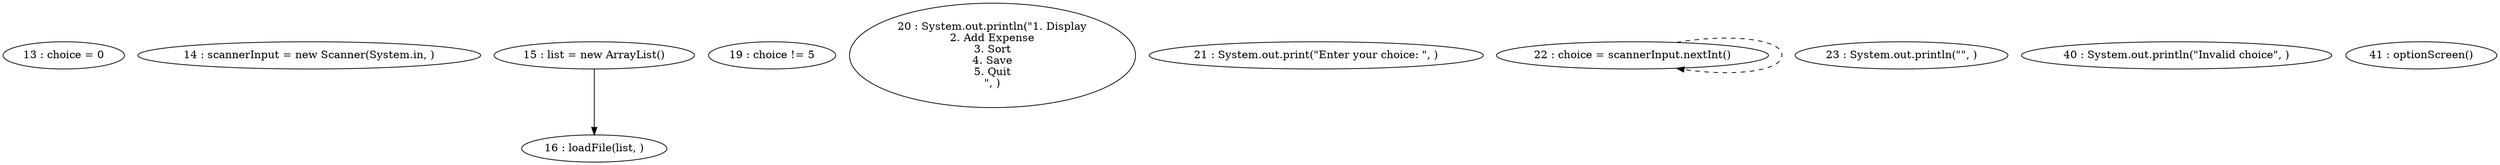 digraph G {
"13 : choice = 0"
"14 : scannerInput = new Scanner(System.in, )"
"15 : list = new ArrayList()"
"15 : list = new ArrayList()" -> "16 : loadFile(list, )"
"16 : loadFile(list, )"
"19 : choice != 5"
"20 : System.out.println(\"1. Display\n2. Add Expense\n3. Sort\n4. Save\n5. Quit\n\", )"
"21 : System.out.print(\"Enter your choice: \", )"
"22 : choice = scannerInput.nextInt()"
"22 : choice = scannerInput.nextInt()" -> "22 : choice = scannerInput.nextInt()" [style=dashed]
"23 : System.out.println(\"\", )"
"40 : System.out.println(\"Invalid choice\", )"
"41 : optionScreen()"
}